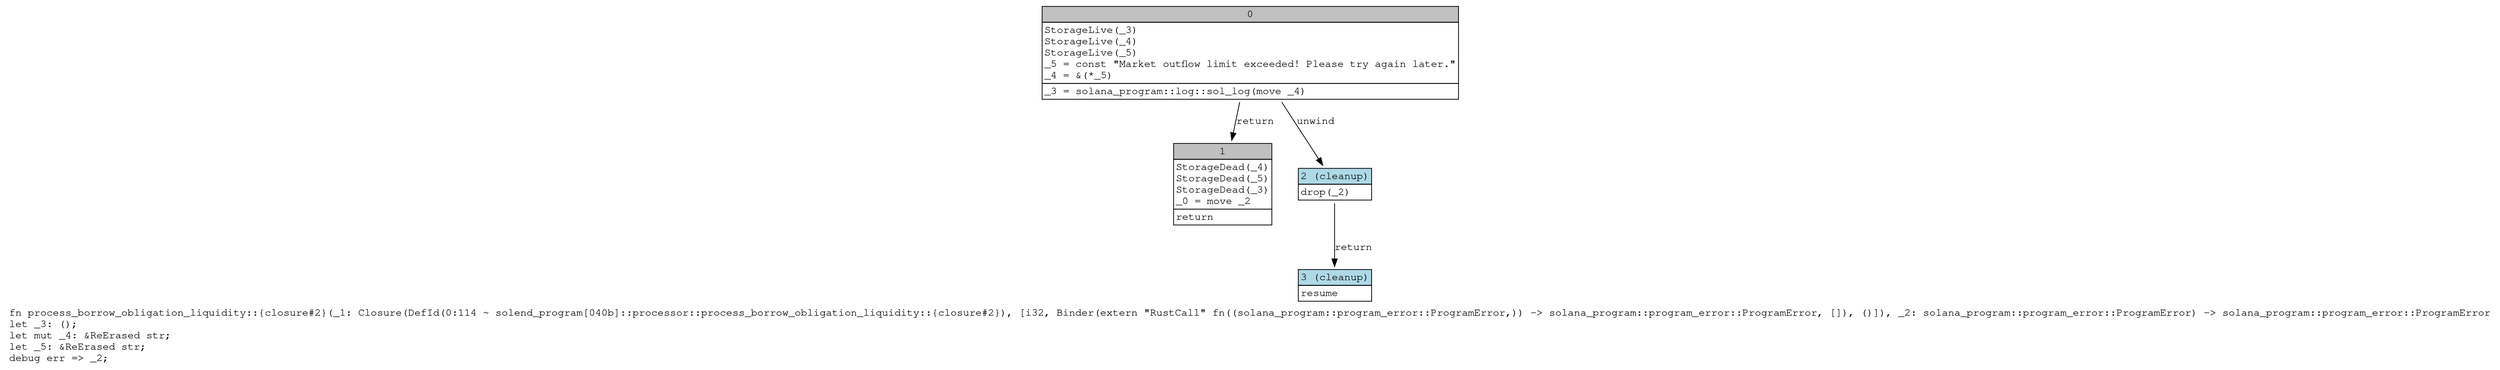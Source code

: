 digraph Mir_0_114 {
    graph [fontname="Courier, monospace"];
    node [fontname="Courier, monospace"];
    edge [fontname="Courier, monospace"];
    label=<fn process_borrow_obligation_liquidity::{closure#2}(_1: Closure(DefId(0:114 ~ solend_program[040b]::processor::process_borrow_obligation_liquidity::{closure#2}), [i32, Binder(extern &quot;RustCall&quot; fn((solana_program::program_error::ProgramError,)) -&gt; solana_program::program_error::ProgramError, []), ()]), _2: solana_program::program_error::ProgramError) -&gt; solana_program::program_error::ProgramError<br align="left"/>let _3: ();<br align="left"/>let mut _4: &amp;ReErased str;<br align="left"/>let _5: &amp;ReErased str;<br align="left"/>debug err =&gt; _2;<br align="left"/>>;
    bb0__0_114 [shape="none", label=<<table border="0" cellborder="1" cellspacing="0"><tr><td bgcolor="gray" align="center" colspan="1">0</td></tr><tr><td align="left" balign="left">StorageLive(_3)<br/>StorageLive(_4)<br/>StorageLive(_5)<br/>_5 = const &quot;Market outflow limit exceeded! Please try again later.&quot;<br/>_4 = &amp;(*_5)<br/></td></tr><tr><td align="left">_3 = solana_program::log::sol_log(move _4)</td></tr></table>>];
    bb1__0_114 [shape="none", label=<<table border="0" cellborder="1" cellspacing="0"><tr><td bgcolor="gray" align="center" colspan="1">1</td></tr><tr><td align="left" balign="left">StorageDead(_4)<br/>StorageDead(_5)<br/>StorageDead(_3)<br/>_0 = move _2<br/></td></tr><tr><td align="left">return</td></tr></table>>];
    bb2__0_114 [shape="none", label=<<table border="0" cellborder="1" cellspacing="0"><tr><td bgcolor="lightblue" align="center" colspan="1">2 (cleanup)</td></tr><tr><td align="left">drop(_2)</td></tr></table>>];
    bb3__0_114 [shape="none", label=<<table border="0" cellborder="1" cellspacing="0"><tr><td bgcolor="lightblue" align="center" colspan="1">3 (cleanup)</td></tr><tr><td align="left">resume</td></tr></table>>];
    bb0__0_114 -> bb1__0_114 [label="return"];
    bb0__0_114 -> bb2__0_114 [label="unwind"];
    bb2__0_114 -> bb3__0_114 [label="return"];
}
